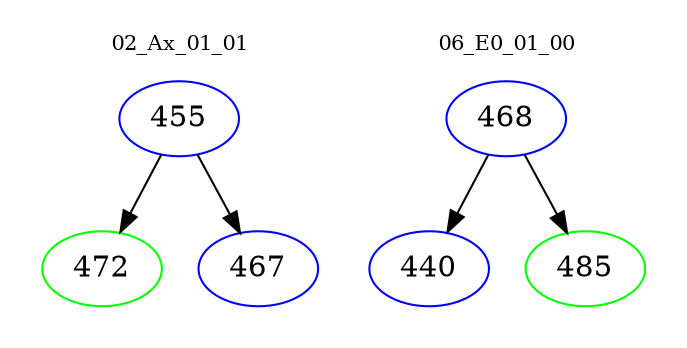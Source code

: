 digraph{
subgraph cluster_0 {
color = white
label = "02_Ax_01_01";
fontsize=10;
T0_455 [label="455", color="blue"]
T0_455 -> T0_472 [color="black"]
T0_472 [label="472", color="green"]
T0_455 -> T0_467 [color="black"]
T0_467 [label="467", color="blue"]
}
subgraph cluster_1 {
color = white
label = "06_E0_01_00";
fontsize=10;
T1_468 [label="468", color="blue"]
T1_468 -> T1_440 [color="black"]
T1_440 [label="440", color="blue"]
T1_468 -> T1_485 [color="black"]
T1_485 [label="485", color="green"]
}
}
